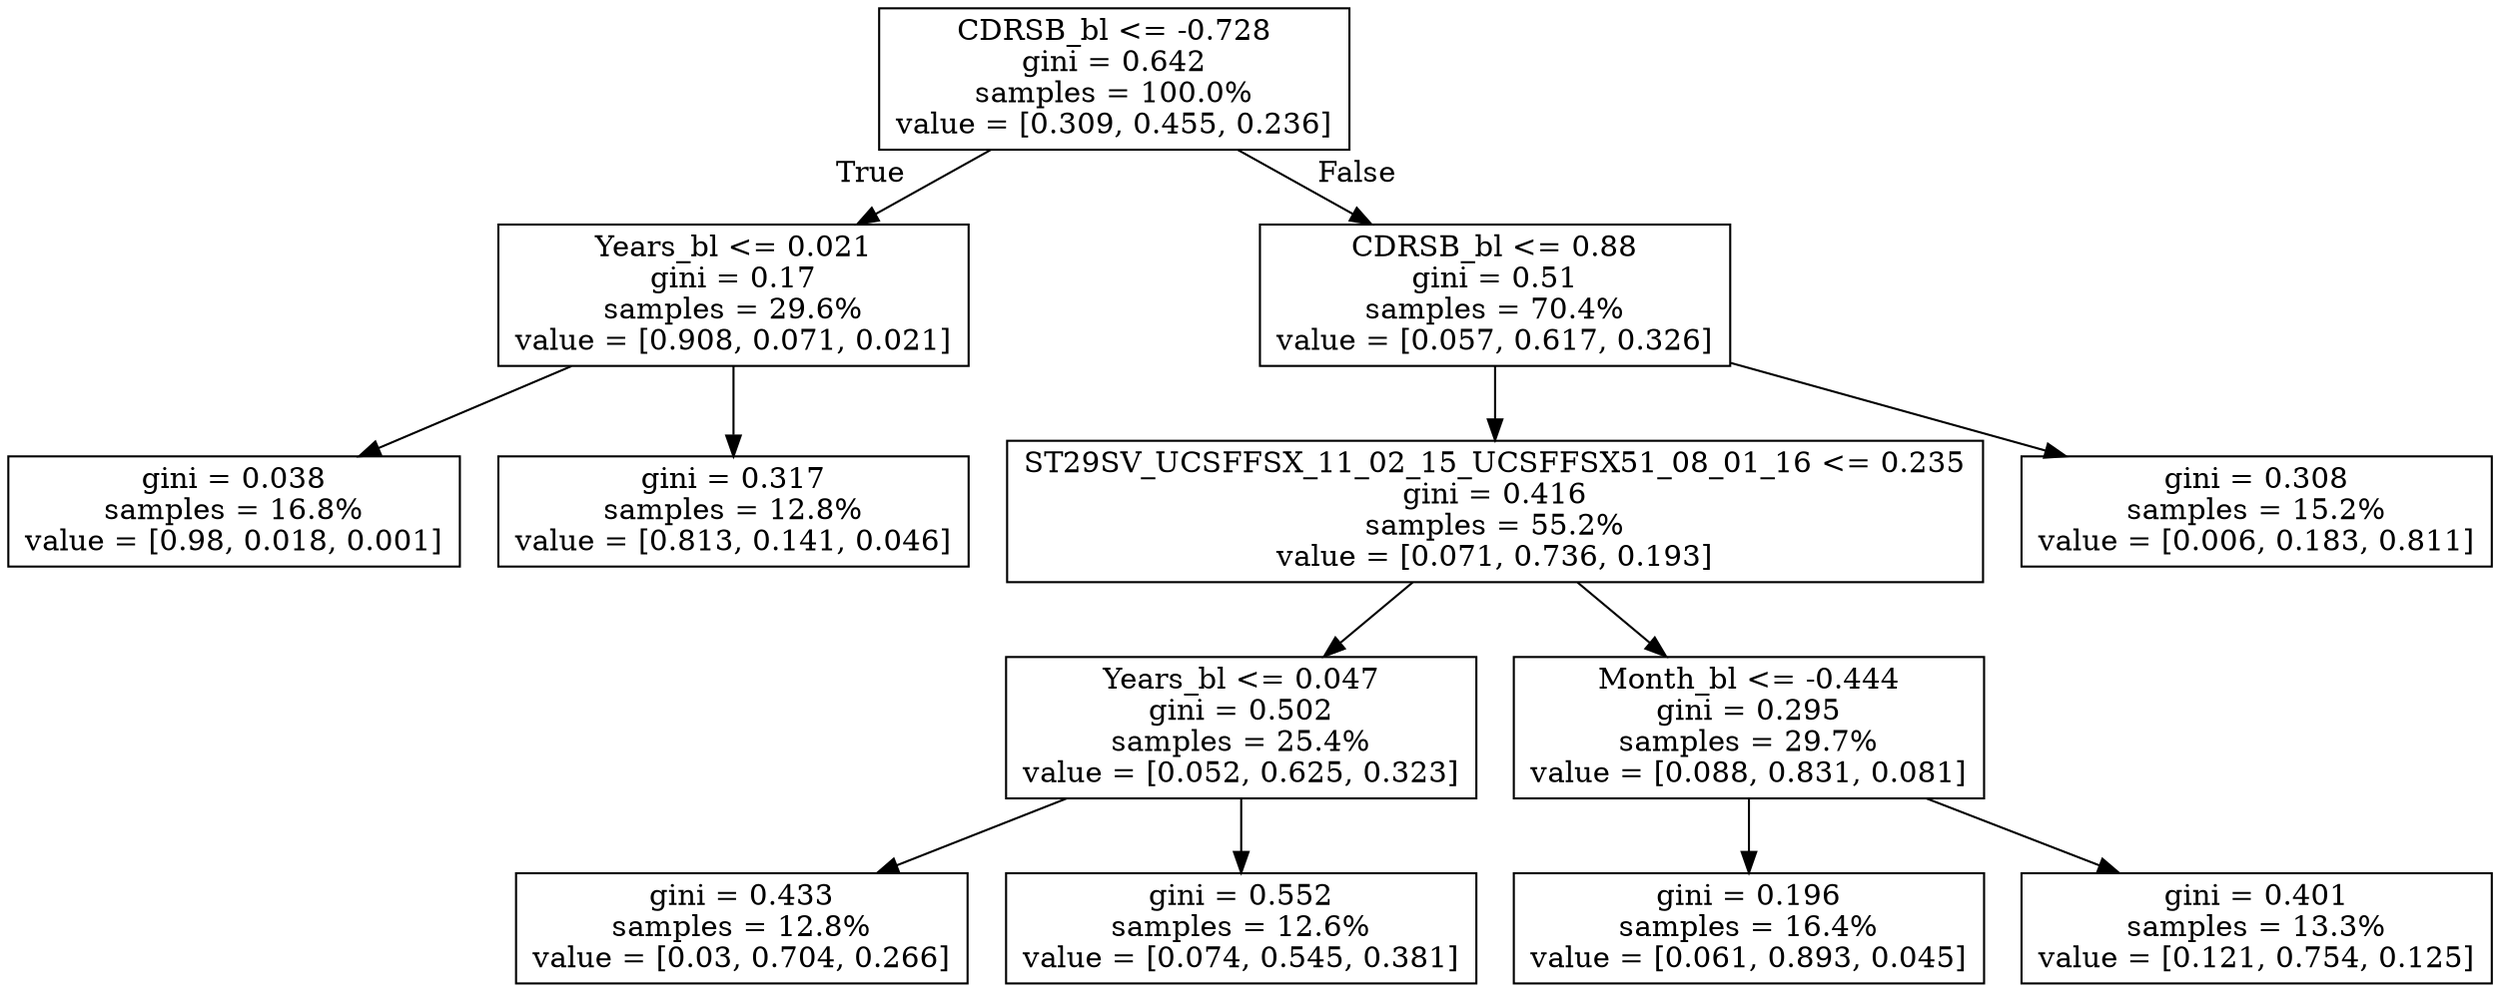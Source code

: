 digraph Tree {
node [shape=box] ;
0 [label="CDRSB_bl <= -0.728\ngini = 0.642\nsamples = 100.0%\nvalue = [0.309, 0.455, 0.236]"] ;
1 [label="Years_bl <= 0.021\ngini = 0.17\nsamples = 29.6%\nvalue = [0.908, 0.071, 0.021]"] ;
0 -> 1 [labeldistance=2.5, labelangle=45, headlabel="True"] ;
2 [label="gini = 0.038\nsamples = 16.8%\nvalue = [0.98, 0.018, 0.001]"] ;
1 -> 2 ;
3 [label="gini = 0.317\nsamples = 12.8%\nvalue = [0.813, 0.141, 0.046]"] ;
1 -> 3 ;
4 [label="CDRSB_bl <= 0.88\ngini = 0.51\nsamples = 70.4%\nvalue = [0.057, 0.617, 0.326]"] ;
0 -> 4 [labeldistance=2.5, labelangle=-45, headlabel="False"] ;
5 [label="ST29SV_UCSFFSX_11_02_15_UCSFFSX51_08_01_16 <= 0.235\ngini = 0.416\nsamples = 55.2%\nvalue = [0.071, 0.736, 0.193]"] ;
4 -> 5 ;
6 [label="Years_bl <= 0.047\ngini = 0.502\nsamples = 25.4%\nvalue = [0.052, 0.625, 0.323]"] ;
5 -> 6 ;
7 [label="gini = 0.433\nsamples = 12.8%\nvalue = [0.03, 0.704, 0.266]"] ;
6 -> 7 ;
8 [label="gini = 0.552\nsamples = 12.6%\nvalue = [0.074, 0.545, 0.381]"] ;
6 -> 8 ;
9 [label="Month_bl <= -0.444\ngini = 0.295\nsamples = 29.7%\nvalue = [0.088, 0.831, 0.081]"] ;
5 -> 9 ;
10 [label="gini = 0.196\nsamples = 16.4%\nvalue = [0.061, 0.893, 0.045]"] ;
9 -> 10 ;
11 [label="gini = 0.401\nsamples = 13.3%\nvalue = [0.121, 0.754, 0.125]"] ;
9 -> 11 ;
12 [label="gini = 0.308\nsamples = 15.2%\nvalue = [0.006, 0.183, 0.811]"] ;
4 -> 12 ;
}